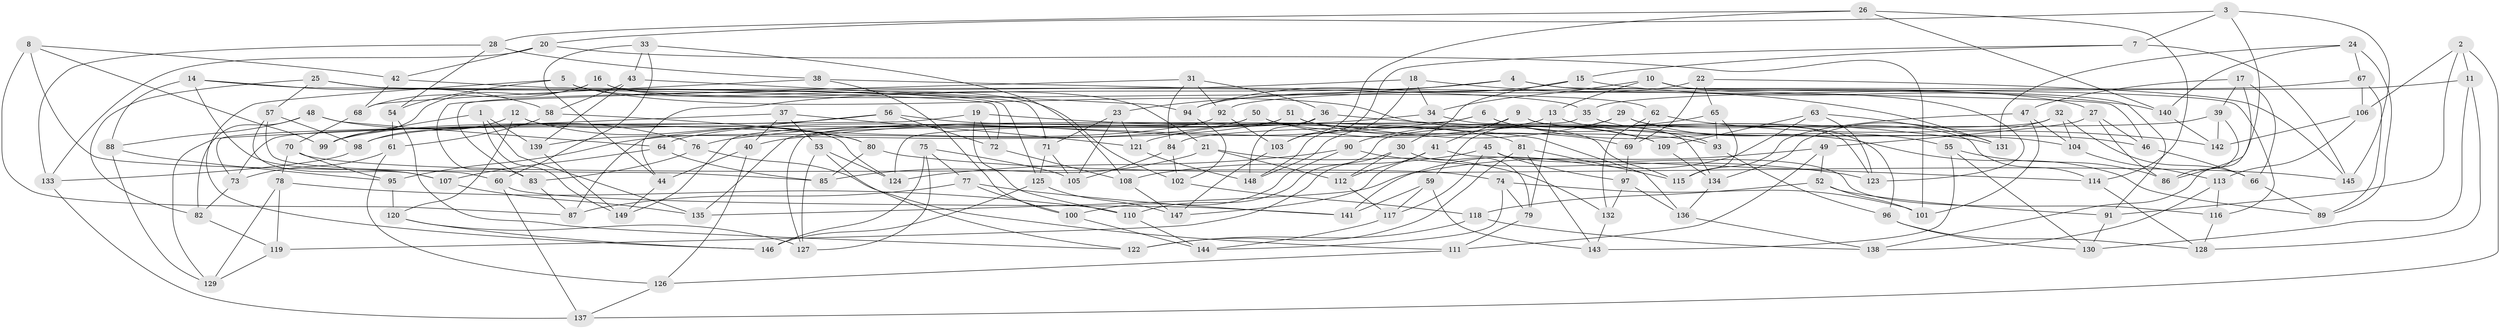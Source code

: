// Generated by graph-tools (version 1.1) at 2025/50/03/09/25 03:50:52]
// undirected, 149 vertices, 298 edges
graph export_dot {
graph [start="1"]
  node [color=gray90,style=filled];
  1;
  2;
  3;
  4;
  5;
  6;
  7;
  8;
  9;
  10;
  11;
  12;
  13;
  14;
  15;
  16;
  17;
  18;
  19;
  20;
  21;
  22;
  23;
  24;
  25;
  26;
  27;
  28;
  29;
  30;
  31;
  32;
  33;
  34;
  35;
  36;
  37;
  38;
  39;
  40;
  41;
  42;
  43;
  44;
  45;
  46;
  47;
  48;
  49;
  50;
  51;
  52;
  53;
  54;
  55;
  56;
  57;
  58;
  59;
  60;
  61;
  62;
  63;
  64;
  65;
  66;
  67;
  68;
  69;
  70;
  71;
  72;
  73;
  74;
  75;
  76;
  77;
  78;
  79;
  80;
  81;
  82;
  83;
  84;
  85;
  86;
  87;
  88;
  89;
  90;
  91;
  92;
  93;
  94;
  95;
  96;
  97;
  98;
  99;
  100;
  101;
  102;
  103;
  104;
  105;
  106;
  107;
  108;
  109;
  110;
  111;
  112;
  113;
  114;
  115;
  116;
  117;
  118;
  119;
  120;
  121;
  122;
  123;
  124;
  125;
  126;
  127;
  128;
  129;
  130;
  131;
  132;
  133;
  134;
  135;
  136;
  137;
  138;
  139;
  140;
  141;
  142;
  143;
  144;
  145;
  146;
  147;
  148;
  149;
  1 -- 135;
  1 -- 99;
  1 -- 139;
  1 -- 149;
  2 -- 106;
  2 -- 137;
  2 -- 91;
  2 -- 11;
  3 -- 7;
  3 -- 145;
  3 -- 20;
  3 -- 86;
  4 -- 23;
  4 -- 27;
  4 -- 44;
  4 -- 116;
  5 -- 109;
  5 -- 102;
  5 -- 54;
  5 -- 146;
  6 -- 76;
  6 -- 93;
  6 -- 89;
  6 -- 124;
  7 -- 15;
  7 -- 103;
  7 -- 145;
  8 -- 99;
  8 -- 87;
  8 -- 42;
  8 -- 85;
  9 -- 41;
  9 -- 148;
  9 -- 123;
  9 -- 96;
  10 -- 91;
  10 -- 123;
  10 -- 34;
  10 -- 13;
  11 -- 128;
  11 -- 35;
  11 -- 130;
  12 -- 80;
  12 -- 124;
  12 -- 120;
  12 -- 98;
  13 -- 79;
  13 -- 64;
  13 -- 104;
  14 -- 72;
  14 -- 107;
  14 -- 88;
  14 -- 58;
  15 -- 140;
  15 -- 30;
  15 -- 94;
  16 -- 68;
  16 -- 62;
  16 -- 21;
  16 -- 99;
  17 -- 39;
  17 -- 47;
  17 -- 66;
  17 -- 138;
  18 -- 131;
  18 -- 34;
  18 -- 148;
  18 -- 83;
  19 -- 110;
  19 -- 72;
  19 -- 73;
  19 -- 136;
  20 -- 42;
  20 -- 101;
  20 -- 133;
  21 -- 132;
  21 -- 85;
  21 -- 112;
  22 -- 94;
  22 -- 65;
  22 -- 69;
  22 -- 145;
  23 -- 71;
  23 -- 105;
  23 -- 121;
  24 -- 89;
  24 -- 140;
  24 -- 67;
  24 -- 131;
  25 -- 57;
  25 -- 125;
  25 -- 82;
  25 -- 35;
  26 -- 103;
  26 -- 114;
  26 -- 140;
  26 -- 28;
  27 -- 49;
  27 -- 46;
  27 -- 86;
  28 -- 133;
  28 -- 54;
  28 -- 38;
  29 -- 114;
  29 -- 55;
  29 -- 121;
  29 -- 59;
  30 -- 112;
  30 -- 79;
  30 -- 119;
  31 -- 84;
  31 -- 92;
  31 -- 83;
  31 -- 36;
  32 -- 104;
  32 -- 66;
  32 -- 134;
  32 -- 110;
  33 -- 60;
  33 -- 44;
  33 -- 108;
  33 -- 43;
  34 -- 40;
  34 -- 134;
  35 -- 127;
  35 -- 46;
  36 -- 135;
  36 -- 131;
  36 -- 148;
  37 -- 129;
  37 -- 40;
  37 -- 53;
  37 -- 121;
  38 -- 68;
  38 -- 100;
  38 -- 46;
  39 -- 86;
  39 -- 142;
  39 -- 84;
  40 -- 44;
  40 -- 126;
  41 -- 147;
  41 -- 112;
  41 -- 114;
  42 -- 71;
  42 -- 68;
  43 -- 58;
  43 -- 94;
  43 -- 139;
  44 -- 149;
  45 -- 108;
  45 -- 117;
  45 -- 97;
  45 -- 116;
  46 -- 66;
  47 -- 104;
  47 -- 115;
  47 -- 101;
  48 -- 82;
  48 -- 76;
  48 -- 88;
  48 -- 64;
  49 -- 111;
  49 -- 52;
  49 -- 135;
  50 -- 69;
  50 -- 139;
  50 -- 73;
  50 -- 93;
  51 -- 109;
  51 -- 149;
  51 -- 95;
  51 -- 115;
  52 -- 101;
  52 -- 91;
  52 -- 118;
  53 -- 124;
  53 -- 127;
  53 -- 122;
  54 -- 61;
  54 -- 122;
  55 -- 130;
  55 -- 143;
  55 -- 86;
  56 -- 81;
  56 -- 98;
  56 -- 87;
  56 -- 72;
  57 -- 107;
  57 -- 98;
  57 -- 60;
  58 -- 80;
  58 -- 61;
  59 -- 117;
  59 -- 143;
  59 -- 141;
  60 -- 141;
  60 -- 137;
  61 -- 73;
  61 -- 126;
  62 -- 69;
  62 -- 142;
  62 -- 132;
  63 -- 123;
  63 -- 131;
  63 -- 141;
  63 -- 109;
  64 -- 107;
  64 -- 85;
  65 -- 115;
  65 -- 90;
  65 -- 93;
  66 -- 89;
  67 -- 106;
  67 -- 92;
  67 -- 89;
  68 -- 70;
  69 -- 97;
  70 -- 78;
  70 -- 95;
  70 -- 74;
  71 -- 105;
  71 -- 125;
  72 -- 108;
  73 -- 82;
  74 -- 101;
  74 -- 144;
  74 -- 79;
  75 -- 146;
  75 -- 77;
  75 -- 127;
  75 -- 105;
  76 -- 83;
  76 -- 111;
  77 -- 100;
  77 -- 141;
  77 -- 87;
  78 -- 129;
  78 -- 110;
  78 -- 119;
  79 -- 111;
  80 -- 85;
  80 -- 145;
  81 -- 122;
  81 -- 115;
  81 -- 143;
  82 -- 119;
  83 -- 87;
  84 -- 105;
  84 -- 102;
  88 -- 129;
  88 -- 95;
  90 -- 100;
  90 -- 123;
  90 -- 124;
  91 -- 130;
  92 -- 103;
  92 -- 99;
  93 -- 96;
  94 -- 102;
  95 -- 120;
  96 -- 128;
  96 -- 130;
  97 -- 136;
  97 -- 132;
  98 -- 133;
  100 -- 144;
  102 -- 118;
  103 -- 147;
  104 -- 113;
  106 -- 113;
  106 -- 142;
  107 -- 135;
  108 -- 147;
  109 -- 134;
  110 -- 144;
  111 -- 126;
  112 -- 117;
  113 -- 138;
  113 -- 116;
  114 -- 128;
  116 -- 128;
  117 -- 144;
  118 -- 138;
  118 -- 122;
  119 -- 129;
  120 -- 146;
  120 -- 127;
  121 -- 148;
  125 -- 147;
  125 -- 146;
  126 -- 137;
  132 -- 143;
  133 -- 137;
  134 -- 136;
  136 -- 138;
  139 -- 149;
  140 -- 142;
}
